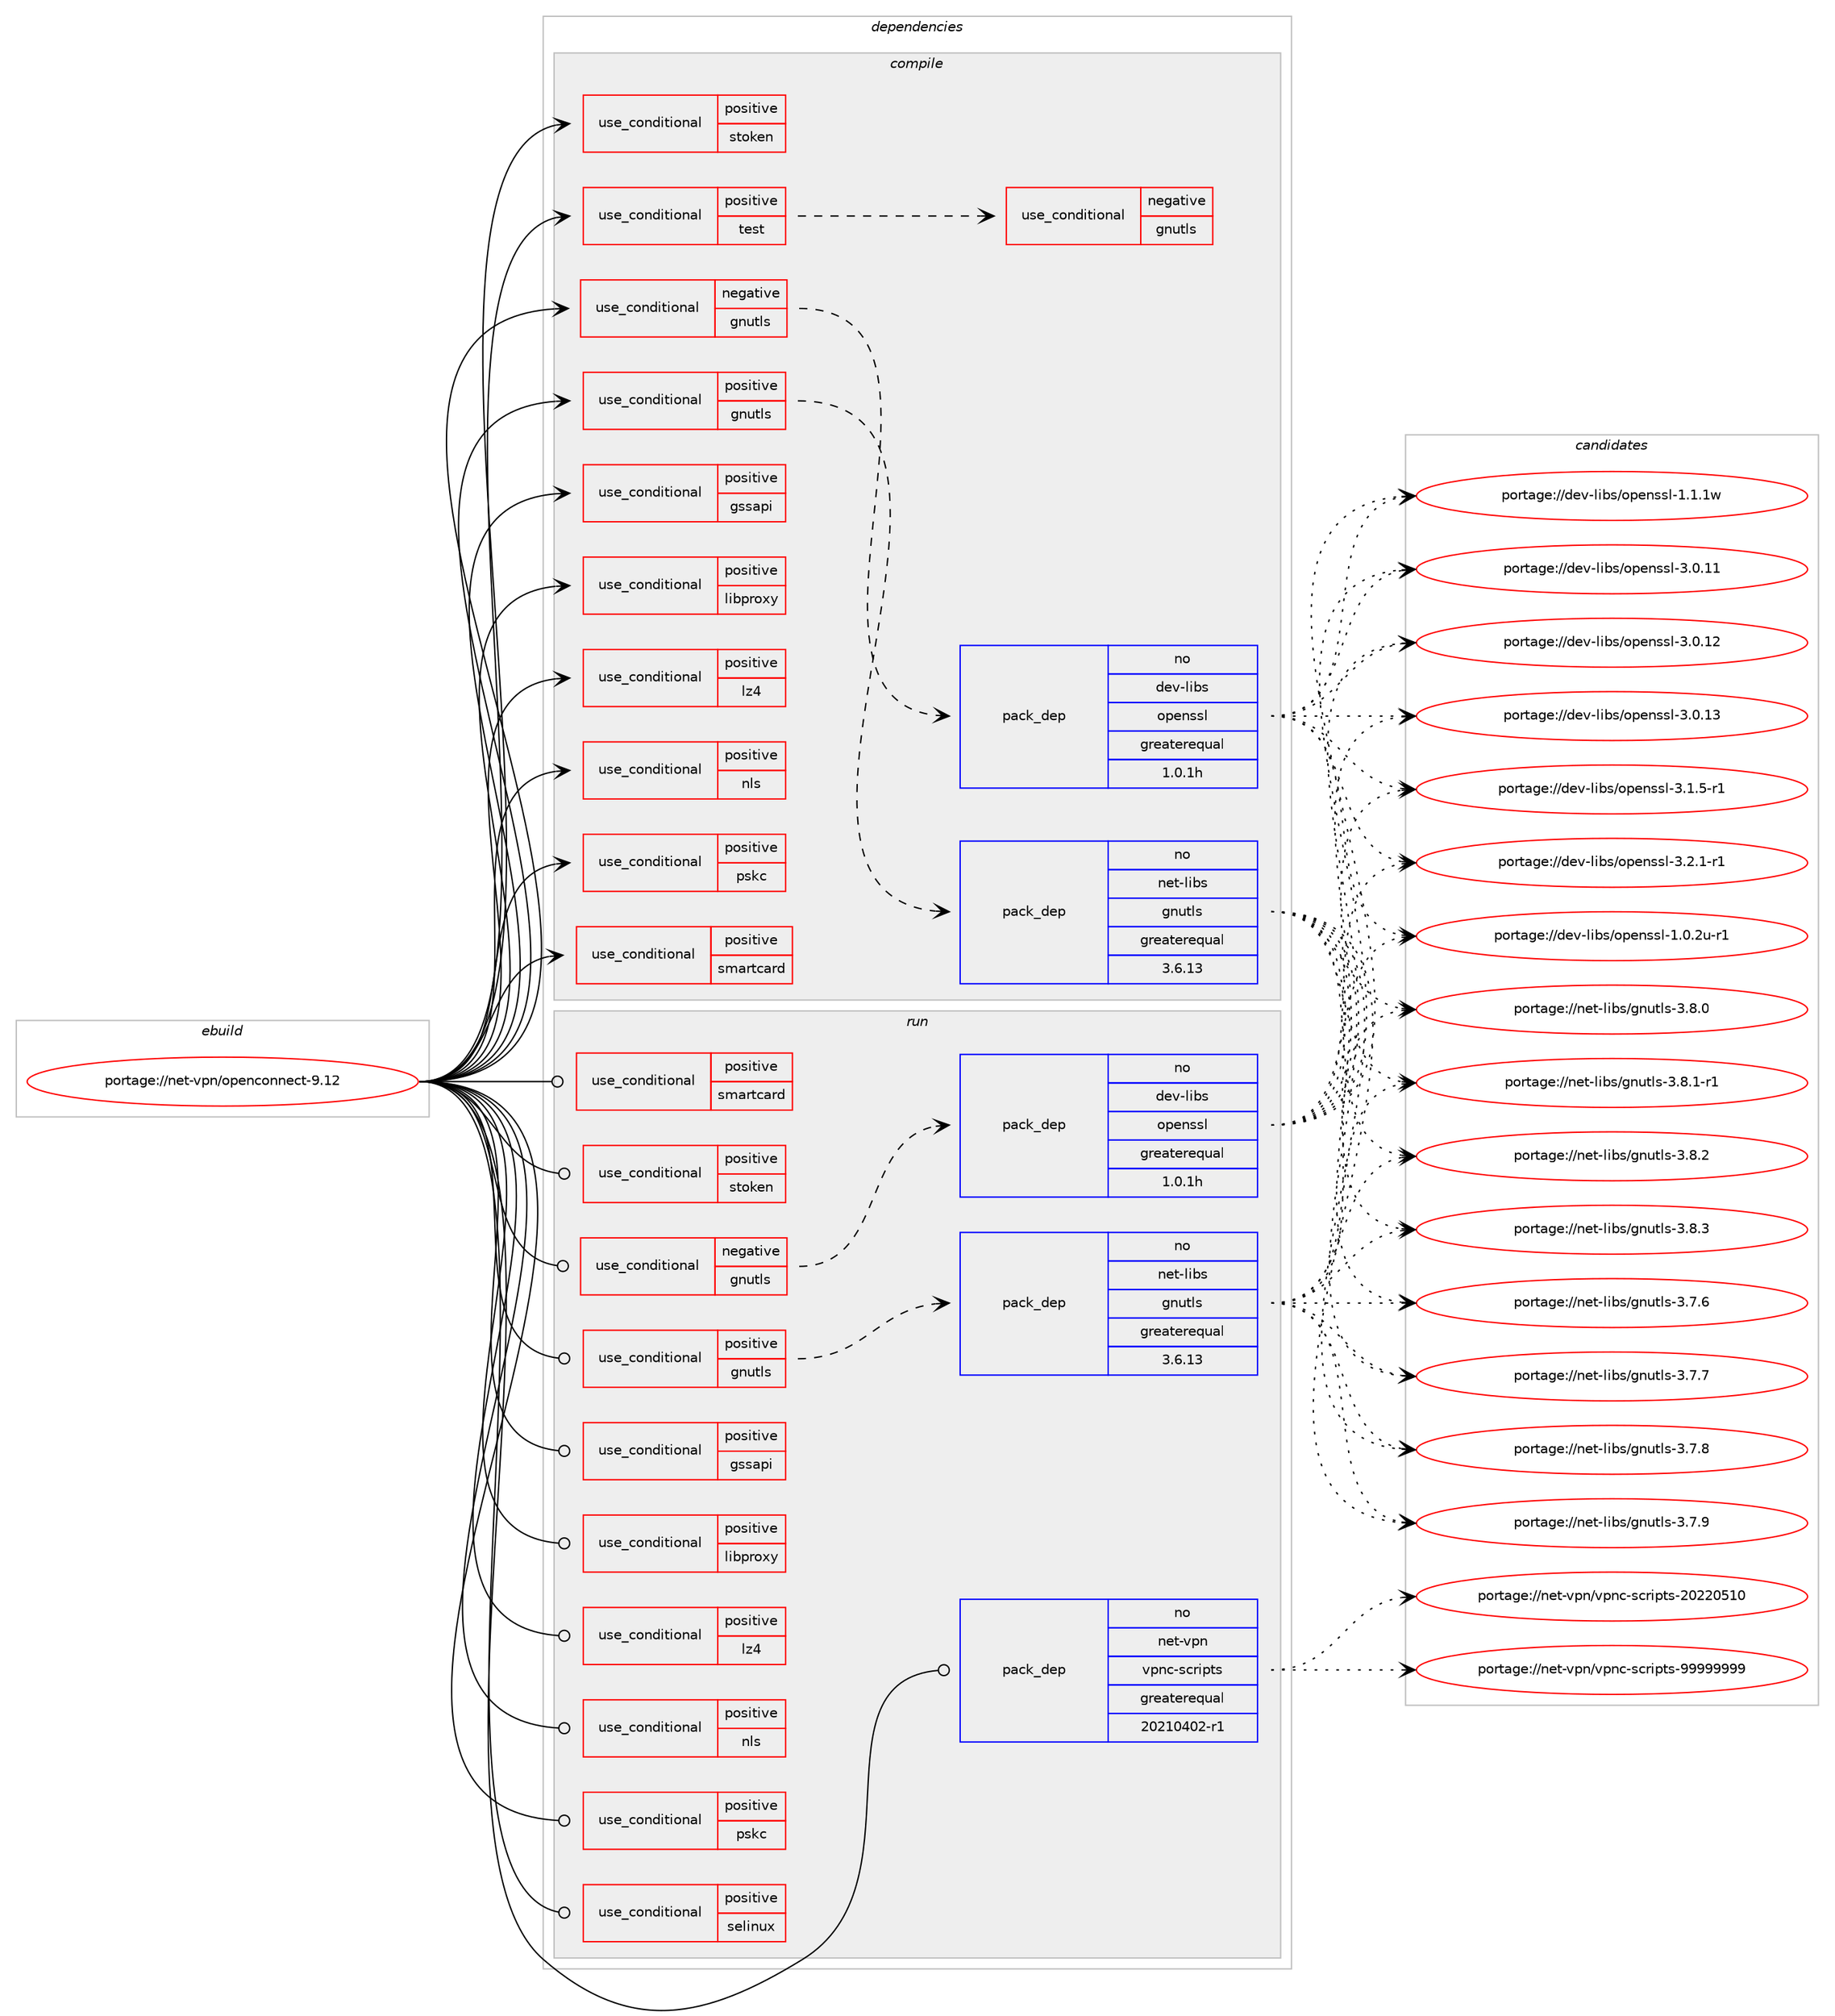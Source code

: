 digraph prolog {

# *************
# Graph options
# *************

newrank=true;
concentrate=true;
compound=true;
graph [rankdir=LR,fontname=Helvetica,fontsize=10,ranksep=1.5];#, ranksep=2.5, nodesep=0.2];
edge  [arrowhead=vee];
node  [fontname=Helvetica,fontsize=10];

# **********
# The ebuild
# **********

subgraph cluster_leftcol {
color=gray;
rank=same;
label=<<i>ebuild</i>>;
id [label="portage://net-vpn/openconnect-9.12", color=red, width=4, href="../net-vpn/openconnect-9.12.svg"];
}

# ****************
# The dependencies
# ****************

subgraph cluster_midcol {
color=gray;
label=<<i>dependencies</i>>;
subgraph cluster_compile {
fillcolor="#eeeeee";
style=filled;
label=<<i>compile</i>>;
subgraph cond6200 {
dependency8729 [label=<<TABLE BORDER="0" CELLBORDER="1" CELLSPACING="0" CELLPADDING="4"><TR><TD ROWSPAN="3" CELLPADDING="10">use_conditional</TD></TR><TR><TD>negative</TD></TR><TR><TD>gnutls</TD></TR></TABLE>>, shape=none, color=red];
subgraph pack2447 {
dependency8730 [label=<<TABLE BORDER="0" CELLBORDER="1" CELLSPACING="0" CELLPADDING="4" WIDTH="220"><TR><TD ROWSPAN="6" CELLPADDING="30">pack_dep</TD></TR><TR><TD WIDTH="110">no</TD></TR><TR><TD>dev-libs</TD></TR><TR><TD>openssl</TD></TR><TR><TD>greaterequal</TD></TR><TR><TD>1.0.1h</TD></TR></TABLE>>, shape=none, color=blue];
}
dependency8729:e -> dependency8730:w [weight=20,style="dashed",arrowhead="vee"];
# *** BEGIN UNKNOWN DEPENDENCY TYPE (TODO) ***
# dependency8729 -> package_dependency(portage://net-vpn/openconnect-9.12,install,no,dev-libs,libp11,none,[,,],[],[])
# *** END UNKNOWN DEPENDENCY TYPE (TODO) ***

}
id:e -> dependency8729:w [weight=20,style="solid",arrowhead="vee"];
subgraph cond6201 {
dependency8731 [label=<<TABLE BORDER="0" CELLBORDER="1" CELLSPACING="0" CELLPADDING="4"><TR><TD ROWSPAN="3" CELLPADDING="10">use_conditional</TD></TR><TR><TD>positive</TD></TR><TR><TD>gnutls</TD></TR></TABLE>>, shape=none, color=red];
# *** BEGIN UNKNOWN DEPENDENCY TYPE (TODO) ***
# dependency8731 -> package_dependency(portage://net-vpn/openconnect-9.12,install,no,app-crypt,trousers,none,[,,],[],[])
# *** END UNKNOWN DEPENDENCY TYPE (TODO) ***

# *** BEGIN UNKNOWN DEPENDENCY TYPE (TODO) ***
# dependency8731 -> package_dependency(portage://net-vpn/openconnect-9.12,install,no,app-misc,ca-certificates,none,[,,],[],[])
# *** END UNKNOWN DEPENDENCY TYPE (TODO) ***

# *** BEGIN UNKNOWN DEPENDENCY TYPE (TODO) ***
# dependency8731 -> package_dependency(portage://net-vpn/openconnect-9.12,install,no,dev-libs,nettle,none,[,,],[],[])
# *** END UNKNOWN DEPENDENCY TYPE (TODO) ***

subgraph pack2448 {
dependency8732 [label=<<TABLE BORDER="0" CELLBORDER="1" CELLSPACING="0" CELLPADDING="4" WIDTH="220"><TR><TD ROWSPAN="6" CELLPADDING="30">pack_dep</TD></TR><TR><TD WIDTH="110">no</TD></TR><TR><TD>net-libs</TD></TR><TR><TD>gnutls</TD></TR><TR><TD>greaterequal</TD></TR><TR><TD>3.6.13</TD></TR></TABLE>>, shape=none, color=blue];
}
dependency8731:e -> dependency8732:w [weight=20,style="dashed",arrowhead="vee"];
# *** BEGIN UNKNOWN DEPENDENCY TYPE (TODO) ***
# dependency8731 -> package_dependency(portage://net-vpn/openconnect-9.12,install,no,dev-libs,libtasn1,none,[,,],[slot(0),equal],[])
# *** END UNKNOWN DEPENDENCY TYPE (TODO) ***

# *** BEGIN UNKNOWN DEPENDENCY TYPE (TODO) ***
# dependency8731 -> package_dependency(portage://net-vpn/openconnect-9.12,install,no,app-crypt,tpm2-tss,none,[,,],any_same_slot,[])
# *** END UNKNOWN DEPENDENCY TYPE (TODO) ***

}
id:e -> dependency8731:w [weight=20,style="solid",arrowhead="vee"];
subgraph cond6202 {
dependency8733 [label=<<TABLE BORDER="0" CELLBORDER="1" CELLSPACING="0" CELLPADDING="4"><TR><TD ROWSPAN="3" CELLPADDING="10">use_conditional</TD></TR><TR><TD>positive</TD></TR><TR><TD>gssapi</TD></TR></TABLE>>, shape=none, color=red];
# *** BEGIN UNKNOWN DEPENDENCY TYPE (TODO) ***
# dependency8733 -> package_dependency(portage://net-vpn/openconnect-9.12,install,no,virtual,krb5,none,[,,],[],[])
# *** END UNKNOWN DEPENDENCY TYPE (TODO) ***

}
id:e -> dependency8733:w [weight=20,style="solid",arrowhead="vee"];
subgraph cond6203 {
dependency8734 [label=<<TABLE BORDER="0" CELLBORDER="1" CELLSPACING="0" CELLPADDING="4"><TR><TD ROWSPAN="3" CELLPADDING="10">use_conditional</TD></TR><TR><TD>positive</TD></TR><TR><TD>libproxy</TD></TR></TABLE>>, shape=none, color=red];
# *** BEGIN UNKNOWN DEPENDENCY TYPE (TODO) ***
# dependency8734 -> package_dependency(portage://net-vpn/openconnect-9.12,install,no,net-libs,libproxy,none,[,,],[],[])
# *** END UNKNOWN DEPENDENCY TYPE (TODO) ***

}
id:e -> dependency8734:w [weight=20,style="solid",arrowhead="vee"];
subgraph cond6204 {
dependency8735 [label=<<TABLE BORDER="0" CELLBORDER="1" CELLSPACING="0" CELLPADDING="4"><TR><TD ROWSPAN="3" CELLPADDING="10">use_conditional</TD></TR><TR><TD>positive</TD></TR><TR><TD>lz4</TD></TR></TABLE>>, shape=none, color=red];
# *** BEGIN UNKNOWN DEPENDENCY TYPE (TODO) ***
# dependency8735 -> package_dependency(portage://net-vpn/openconnect-9.12,install,no,app-arch,lz4,none,[,,],any_same_slot,[])
# *** END UNKNOWN DEPENDENCY TYPE (TODO) ***

}
id:e -> dependency8735:w [weight=20,style="solid",arrowhead="vee"];
subgraph cond6205 {
dependency8736 [label=<<TABLE BORDER="0" CELLBORDER="1" CELLSPACING="0" CELLPADDING="4"><TR><TD ROWSPAN="3" CELLPADDING="10">use_conditional</TD></TR><TR><TD>positive</TD></TR><TR><TD>nls</TD></TR></TABLE>>, shape=none, color=red];
# *** BEGIN UNKNOWN DEPENDENCY TYPE (TODO) ***
# dependency8736 -> package_dependency(portage://net-vpn/openconnect-9.12,install,no,virtual,libintl,none,[,,],[],[])
# *** END UNKNOWN DEPENDENCY TYPE (TODO) ***

}
id:e -> dependency8736:w [weight=20,style="solid",arrowhead="vee"];
subgraph cond6206 {
dependency8737 [label=<<TABLE BORDER="0" CELLBORDER="1" CELLSPACING="0" CELLPADDING="4"><TR><TD ROWSPAN="3" CELLPADDING="10">use_conditional</TD></TR><TR><TD>positive</TD></TR><TR><TD>pskc</TD></TR></TABLE>>, shape=none, color=red];
# *** BEGIN UNKNOWN DEPENDENCY TYPE (TODO) ***
# dependency8737 -> package_dependency(portage://net-vpn/openconnect-9.12,install,no,sys-auth,oath-toolkit,none,[,,],[],[use(enable(pskc),positive)])
# *** END UNKNOWN DEPENDENCY TYPE (TODO) ***

}
id:e -> dependency8737:w [weight=20,style="solid",arrowhead="vee"];
subgraph cond6207 {
dependency8738 [label=<<TABLE BORDER="0" CELLBORDER="1" CELLSPACING="0" CELLPADDING="4"><TR><TD ROWSPAN="3" CELLPADDING="10">use_conditional</TD></TR><TR><TD>positive</TD></TR><TR><TD>smartcard</TD></TR></TABLE>>, shape=none, color=red];
# *** BEGIN UNKNOWN DEPENDENCY TYPE (TODO) ***
# dependency8738 -> package_dependency(portage://net-vpn/openconnect-9.12,install,no,sys-apps,pcsc-lite,none,[,,],[slot(0),equal],[])
# *** END UNKNOWN DEPENDENCY TYPE (TODO) ***

}
id:e -> dependency8738:w [weight=20,style="solid",arrowhead="vee"];
subgraph cond6208 {
dependency8739 [label=<<TABLE BORDER="0" CELLBORDER="1" CELLSPACING="0" CELLPADDING="4"><TR><TD ROWSPAN="3" CELLPADDING="10">use_conditional</TD></TR><TR><TD>positive</TD></TR><TR><TD>stoken</TD></TR></TABLE>>, shape=none, color=red];
# *** BEGIN UNKNOWN DEPENDENCY TYPE (TODO) ***
# dependency8739 -> package_dependency(portage://net-vpn/openconnect-9.12,install,no,app-crypt,stoken,none,[,,],[],[])
# *** END UNKNOWN DEPENDENCY TYPE (TODO) ***

}
id:e -> dependency8739:w [weight=20,style="solid",arrowhead="vee"];
subgraph cond6209 {
dependency8740 [label=<<TABLE BORDER="0" CELLBORDER="1" CELLSPACING="0" CELLPADDING="4"><TR><TD ROWSPAN="3" CELLPADDING="10">use_conditional</TD></TR><TR><TD>positive</TD></TR><TR><TD>test</TD></TR></TABLE>>, shape=none, color=red];
# *** BEGIN UNKNOWN DEPENDENCY TYPE (TODO) ***
# dependency8740 -> package_dependency(portage://net-vpn/openconnect-9.12,install,no,net-libs,socket_wrapper,none,[,,],[],[])
# *** END UNKNOWN DEPENDENCY TYPE (TODO) ***

# *** BEGIN UNKNOWN DEPENDENCY TYPE (TODO) ***
# dependency8740 -> package_dependency(portage://net-vpn/openconnect-9.12,install,no,sys-libs,uid_wrapper,none,[,,],[],[])
# *** END UNKNOWN DEPENDENCY TYPE (TODO) ***

subgraph cond6210 {
dependency8741 [label=<<TABLE BORDER="0" CELLBORDER="1" CELLSPACING="0" CELLPADDING="4"><TR><TD ROWSPAN="3" CELLPADDING="10">use_conditional</TD></TR><TR><TD>negative</TD></TR><TR><TD>gnutls</TD></TR></TABLE>>, shape=none, color=red];
# *** BEGIN UNKNOWN DEPENDENCY TYPE (TODO) ***
# dependency8741 -> package_dependency(portage://net-vpn/openconnect-9.12,install,no,dev-libs,openssl,none,[,,],[slot(0)],[use(enable(weak-ssl-ciphers),negative)])
# *** END UNKNOWN DEPENDENCY TYPE (TODO) ***

}
dependency8740:e -> dependency8741:w [weight=20,style="dashed",arrowhead="vee"];
}
id:e -> dependency8740:w [weight=20,style="solid",arrowhead="vee"];
# *** BEGIN UNKNOWN DEPENDENCY TYPE (TODO) ***
# id -> package_dependency(portage://net-vpn/openconnect-9.12,install,no,app-crypt,p11-kit,none,[,,],[],[])
# *** END UNKNOWN DEPENDENCY TYPE (TODO) ***

# *** BEGIN UNKNOWN DEPENDENCY TYPE (TODO) ***
# id -> package_dependency(portage://net-vpn/openconnect-9.12,install,no,dev-libs,json-parser,none,[,,],[slot(0),equal],[])
# *** END UNKNOWN DEPENDENCY TYPE (TODO) ***

# *** BEGIN UNKNOWN DEPENDENCY TYPE (TODO) ***
# id -> package_dependency(portage://net-vpn/openconnect-9.12,install,no,dev-libs,libxml2,none,[,,],[],[])
# *** END UNKNOWN DEPENDENCY TYPE (TODO) ***

# *** BEGIN UNKNOWN DEPENDENCY TYPE (TODO) ***
# id -> package_dependency(portage://net-vpn/openconnect-9.12,install,no,sys-libs,zlib,none,[,,],[],[])
# *** END UNKNOWN DEPENDENCY TYPE (TODO) ***

}
subgraph cluster_compileandrun {
fillcolor="#eeeeee";
style=filled;
label=<<i>compile and run</i>>;
}
subgraph cluster_run {
fillcolor="#eeeeee";
style=filled;
label=<<i>run</i>>;
subgraph cond6211 {
dependency8742 [label=<<TABLE BORDER="0" CELLBORDER="1" CELLSPACING="0" CELLPADDING="4"><TR><TD ROWSPAN="3" CELLPADDING="10">use_conditional</TD></TR><TR><TD>negative</TD></TR><TR><TD>gnutls</TD></TR></TABLE>>, shape=none, color=red];
subgraph pack2449 {
dependency8743 [label=<<TABLE BORDER="0" CELLBORDER="1" CELLSPACING="0" CELLPADDING="4" WIDTH="220"><TR><TD ROWSPAN="6" CELLPADDING="30">pack_dep</TD></TR><TR><TD WIDTH="110">no</TD></TR><TR><TD>dev-libs</TD></TR><TR><TD>openssl</TD></TR><TR><TD>greaterequal</TD></TR><TR><TD>1.0.1h</TD></TR></TABLE>>, shape=none, color=blue];
}
dependency8742:e -> dependency8743:w [weight=20,style="dashed",arrowhead="vee"];
# *** BEGIN UNKNOWN DEPENDENCY TYPE (TODO) ***
# dependency8742 -> package_dependency(portage://net-vpn/openconnect-9.12,run,no,dev-libs,libp11,none,[,,],[],[])
# *** END UNKNOWN DEPENDENCY TYPE (TODO) ***

}
id:e -> dependency8742:w [weight=20,style="solid",arrowhead="odot"];
subgraph cond6212 {
dependency8744 [label=<<TABLE BORDER="0" CELLBORDER="1" CELLSPACING="0" CELLPADDING="4"><TR><TD ROWSPAN="3" CELLPADDING="10">use_conditional</TD></TR><TR><TD>positive</TD></TR><TR><TD>gnutls</TD></TR></TABLE>>, shape=none, color=red];
# *** BEGIN UNKNOWN DEPENDENCY TYPE (TODO) ***
# dependency8744 -> package_dependency(portage://net-vpn/openconnect-9.12,run,no,app-crypt,trousers,none,[,,],[],[])
# *** END UNKNOWN DEPENDENCY TYPE (TODO) ***

# *** BEGIN UNKNOWN DEPENDENCY TYPE (TODO) ***
# dependency8744 -> package_dependency(portage://net-vpn/openconnect-9.12,run,no,app-misc,ca-certificates,none,[,,],[],[])
# *** END UNKNOWN DEPENDENCY TYPE (TODO) ***

# *** BEGIN UNKNOWN DEPENDENCY TYPE (TODO) ***
# dependency8744 -> package_dependency(portage://net-vpn/openconnect-9.12,run,no,dev-libs,nettle,none,[,,],[],[])
# *** END UNKNOWN DEPENDENCY TYPE (TODO) ***

subgraph pack2450 {
dependency8745 [label=<<TABLE BORDER="0" CELLBORDER="1" CELLSPACING="0" CELLPADDING="4" WIDTH="220"><TR><TD ROWSPAN="6" CELLPADDING="30">pack_dep</TD></TR><TR><TD WIDTH="110">no</TD></TR><TR><TD>net-libs</TD></TR><TR><TD>gnutls</TD></TR><TR><TD>greaterequal</TD></TR><TR><TD>3.6.13</TD></TR></TABLE>>, shape=none, color=blue];
}
dependency8744:e -> dependency8745:w [weight=20,style="dashed",arrowhead="vee"];
# *** BEGIN UNKNOWN DEPENDENCY TYPE (TODO) ***
# dependency8744 -> package_dependency(portage://net-vpn/openconnect-9.12,run,no,dev-libs,libtasn1,none,[,,],[slot(0),equal],[])
# *** END UNKNOWN DEPENDENCY TYPE (TODO) ***

# *** BEGIN UNKNOWN DEPENDENCY TYPE (TODO) ***
# dependency8744 -> package_dependency(portage://net-vpn/openconnect-9.12,run,no,app-crypt,tpm2-tss,none,[,,],any_same_slot,[])
# *** END UNKNOWN DEPENDENCY TYPE (TODO) ***

}
id:e -> dependency8744:w [weight=20,style="solid",arrowhead="odot"];
subgraph cond6213 {
dependency8746 [label=<<TABLE BORDER="0" CELLBORDER="1" CELLSPACING="0" CELLPADDING="4"><TR><TD ROWSPAN="3" CELLPADDING="10">use_conditional</TD></TR><TR><TD>positive</TD></TR><TR><TD>gssapi</TD></TR></TABLE>>, shape=none, color=red];
# *** BEGIN UNKNOWN DEPENDENCY TYPE (TODO) ***
# dependency8746 -> package_dependency(portage://net-vpn/openconnect-9.12,run,no,virtual,krb5,none,[,,],[],[])
# *** END UNKNOWN DEPENDENCY TYPE (TODO) ***

}
id:e -> dependency8746:w [weight=20,style="solid",arrowhead="odot"];
subgraph cond6214 {
dependency8747 [label=<<TABLE BORDER="0" CELLBORDER="1" CELLSPACING="0" CELLPADDING="4"><TR><TD ROWSPAN="3" CELLPADDING="10">use_conditional</TD></TR><TR><TD>positive</TD></TR><TR><TD>libproxy</TD></TR></TABLE>>, shape=none, color=red];
# *** BEGIN UNKNOWN DEPENDENCY TYPE (TODO) ***
# dependency8747 -> package_dependency(portage://net-vpn/openconnect-9.12,run,no,net-libs,libproxy,none,[,,],[],[])
# *** END UNKNOWN DEPENDENCY TYPE (TODO) ***

}
id:e -> dependency8747:w [weight=20,style="solid",arrowhead="odot"];
subgraph cond6215 {
dependency8748 [label=<<TABLE BORDER="0" CELLBORDER="1" CELLSPACING="0" CELLPADDING="4"><TR><TD ROWSPAN="3" CELLPADDING="10">use_conditional</TD></TR><TR><TD>positive</TD></TR><TR><TD>lz4</TD></TR></TABLE>>, shape=none, color=red];
# *** BEGIN UNKNOWN DEPENDENCY TYPE (TODO) ***
# dependency8748 -> package_dependency(portage://net-vpn/openconnect-9.12,run,no,app-arch,lz4,none,[,,],any_same_slot,[])
# *** END UNKNOWN DEPENDENCY TYPE (TODO) ***

}
id:e -> dependency8748:w [weight=20,style="solid",arrowhead="odot"];
subgraph cond6216 {
dependency8749 [label=<<TABLE BORDER="0" CELLBORDER="1" CELLSPACING="0" CELLPADDING="4"><TR><TD ROWSPAN="3" CELLPADDING="10">use_conditional</TD></TR><TR><TD>positive</TD></TR><TR><TD>nls</TD></TR></TABLE>>, shape=none, color=red];
# *** BEGIN UNKNOWN DEPENDENCY TYPE (TODO) ***
# dependency8749 -> package_dependency(portage://net-vpn/openconnect-9.12,run,no,virtual,libintl,none,[,,],[],[])
# *** END UNKNOWN DEPENDENCY TYPE (TODO) ***

}
id:e -> dependency8749:w [weight=20,style="solid",arrowhead="odot"];
subgraph cond6217 {
dependency8750 [label=<<TABLE BORDER="0" CELLBORDER="1" CELLSPACING="0" CELLPADDING="4"><TR><TD ROWSPAN="3" CELLPADDING="10">use_conditional</TD></TR><TR><TD>positive</TD></TR><TR><TD>pskc</TD></TR></TABLE>>, shape=none, color=red];
# *** BEGIN UNKNOWN DEPENDENCY TYPE (TODO) ***
# dependency8750 -> package_dependency(portage://net-vpn/openconnect-9.12,run,no,sys-auth,oath-toolkit,none,[,,],[],[use(enable(pskc),positive)])
# *** END UNKNOWN DEPENDENCY TYPE (TODO) ***

}
id:e -> dependency8750:w [weight=20,style="solid",arrowhead="odot"];
subgraph cond6218 {
dependency8751 [label=<<TABLE BORDER="0" CELLBORDER="1" CELLSPACING="0" CELLPADDING="4"><TR><TD ROWSPAN="3" CELLPADDING="10">use_conditional</TD></TR><TR><TD>positive</TD></TR><TR><TD>selinux</TD></TR></TABLE>>, shape=none, color=red];
# *** BEGIN UNKNOWN DEPENDENCY TYPE (TODO) ***
# dependency8751 -> package_dependency(portage://net-vpn/openconnect-9.12,run,no,sec-policy,selinux-vpn,none,[,,],[],[])
# *** END UNKNOWN DEPENDENCY TYPE (TODO) ***

}
id:e -> dependency8751:w [weight=20,style="solid",arrowhead="odot"];
subgraph cond6219 {
dependency8752 [label=<<TABLE BORDER="0" CELLBORDER="1" CELLSPACING="0" CELLPADDING="4"><TR><TD ROWSPAN="3" CELLPADDING="10">use_conditional</TD></TR><TR><TD>positive</TD></TR><TR><TD>smartcard</TD></TR></TABLE>>, shape=none, color=red];
# *** BEGIN UNKNOWN DEPENDENCY TYPE (TODO) ***
# dependency8752 -> package_dependency(portage://net-vpn/openconnect-9.12,run,no,sys-apps,pcsc-lite,none,[,,],[slot(0),equal],[])
# *** END UNKNOWN DEPENDENCY TYPE (TODO) ***

}
id:e -> dependency8752:w [weight=20,style="solid",arrowhead="odot"];
subgraph cond6220 {
dependency8753 [label=<<TABLE BORDER="0" CELLBORDER="1" CELLSPACING="0" CELLPADDING="4"><TR><TD ROWSPAN="3" CELLPADDING="10">use_conditional</TD></TR><TR><TD>positive</TD></TR><TR><TD>stoken</TD></TR></TABLE>>, shape=none, color=red];
# *** BEGIN UNKNOWN DEPENDENCY TYPE (TODO) ***
# dependency8753 -> package_dependency(portage://net-vpn/openconnect-9.12,run,no,app-crypt,stoken,none,[,,],[],[])
# *** END UNKNOWN DEPENDENCY TYPE (TODO) ***

}
id:e -> dependency8753:w [weight=20,style="solid",arrowhead="odot"];
# *** BEGIN UNKNOWN DEPENDENCY TYPE (TODO) ***
# id -> package_dependency(portage://net-vpn/openconnect-9.12,run,no,app-crypt,p11-kit,none,[,,],[],[])
# *** END UNKNOWN DEPENDENCY TYPE (TODO) ***

# *** BEGIN UNKNOWN DEPENDENCY TYPE (TODO) ***
# id -> package_dependency(portage://net-vpn/openconnect-9.12,run,no,dev-libs,json-parser,none,[,,],[slot(0),equal],[])
# *** END UNKNOWN DEPENDENCY TYPE (TODO) ***

# *** BEGIN UNKNOWN DEPENDENCY TYPE (TODO) ***
# id -> package_dependency(portage://net-vpn/openconnect-9.12,run,no,dev-libs,libxml2,none,[,,],[],[])
# *** END UNKNOWN DEPENDENCY TYPE (TODO) ***

subgraph pack2451 {
dependency8754 [label=<<TABLE BORDER="0" CELLBORDER="1" CELLSPACING="0" CELLPADDING="4" WIDTH="220"><TR><TD ROWSPAN="6" CELLPADDING="30">pack_dep</TD></TR><TR><TD WIDTH="110">no</TD></TR><TR><TD>net-vpn</TD></TR><TR><TD>vpnc-scripts</TD></TR><TR><TD>greaterequal</TD></TR><TR><TD>20210402-r1</TD></TR></TABLE>>, shape=none, color=blue];
}
id:e -> dependency8754:w [weight=20,style="solid",arrowhead="odot"];
# *** BEGIN UNKNOWN DEPENDENCY TYPE (TODO) ***
# id -> package_dependency(portage://net-vpn/openconnect-9.12,run,no,sys-apps,iproute2,none,[,,],[],[])
# *** END UNKNOWN DEPENDENCY TYPE (TODO) ***

# *** BEGIN UNKNOWN DEPENDENCY TYPE (TODO) ***
# id -> package_dependency(portage://net-vpn/openconnect-9.12,run,no,sys-libs,zlib,none,[,,],[],[])
# *** END UNKNOWN DEPENDENCY TYPE (TODO) ***

}
}

# **************
# The candidates
# **************

subgraph cluster_choices {
rank=same;
color=gray;
label=<<i>candidates</i>>;

subgraph choice2447 {
color=black;
nodesep=1;
choice1001011184510810598115471111121011101151151084549464846501174511449 [label="portage://dev-libs/openssl-1.0.2u-r1", color=red, width=4,href="../dev-libs/openssl-1.0.2u-r1.svg"];
choice100101118451081059811547111112101110115115108454946494649119 [label="portage://dev-libs/openssl-1.1.1w", color=red, width=4,href="../dev-libs/openssl-1.1.1w.svg"];
choice10010111845108105981154711111210111011511510845514648464949 [label="portage://dev-libs/openssl-3.0.11", color=red, width=4,href="../dev-libs/openssl-3.0.11.svg"];
choice10010111845108105981154711111210111011511510845514648464950 [label="portage://dev-libs/openssl-3.0.12", color=red, width=4,href="../dev-libs/openssl-3.0.12.svg"];
choice10010111845108105981154711111210111011511510845514648464951 [label="portage://dev-libs/openssl-3.0.13", color=red, width=4,href="../dev-libs/openssl-3.0.13.svg"];
choice1001011184510810598115471111121011101151151084551464946534511449 [label="portage://dev-libs/openssl-3.1.5-r1", color=red, width=4,href="../dev-libs/openssl-3.1.5-r1.svg"];
choice1001011184510810598115471111121011101151151084551465046494511449 [label="portage://dev-libs/openssl-3.2.1-r1", color=red, width=4,href="../dev-libs/openssl-3.2.1-r1.svg"];
dependency8730:e -> choice1001011184510810598115471111121011101151151084549464846501174511449:w [style=dotted,weight="100"];
dependency8730:e -> choice100101118451081059811547111112101110115115108454946494649119:w [style=dotted,weight="100"];
dependency8730:e -> choice10010111845108105981154711111210111011511510845514648464949:w [style=dotted,weight="100"];
dependency8730:e -> choice10010111845108105981154711111210111011511510845514648464950:w [style=dotted,weight="100"];
dependency8730:e -> choice10010111845108105981154711111210111011511510845514648464951:w [style=dotted,weight="100"];
dependency8730:e -> choice1001011184510810598115471111121011101151151084551464946534511449:w [style=dotted,weight="100"];
dependency8730:e -> choice1001011184510810598115471111121011101151151084551465046494511449:w [style=dotted,weight="100"];
}
subgraph choice2448 {
color=black;
nodesep=1;
choice110101116451081059811547103110117116108115455146554654 [label="portage://net-libs/gnutls-3.7.6", color=red, width=4,href="../net-libs/gnutls-3.7.6.svg"];
choice110101116451081059811547103110117116108115455146554655 [label="portage://net-libs/gnutls-3.7.7", color=red, width=4,href="../net-libs/gnutls-3.7.7.svg"];
choice110101116451081059811547103110117116108115455146554656 [label="portage://net-libs/gnutls-3.7.8", color=red, width=4,href="../net-libs/gnutls-3.7.8.svg"];
choice110101116451081059811547103110117116108115455146554657 [label="portage://net-libs/gnutls-3.7.9", color=red, width=4,href="../net-libs/gnutls-3.7.9.svg"];
choice110101116451081059811547103110117116108115455146564648 [label="portage://net-libs/gnutls-3.8.0", color=red, width=4,href="../net-libs/gnutls-3.8.0.svg"];
choice1101011164510810598115471031101171161081154551465646494511449 [label="portage://net-libs/gnutls-3.8.1-r1", color=red, width=4,href="../net-libs/gnutls-3.8.1-r1.svg"];
choice110101116451081059811547103110117116108115455146564650 [label="portage://net-libs/gnutls-3.8.2", color=red, width=4,href="../net-libs/gnutls-3.8.2.svg"];
choice110101116451081059811547103110117116108115455146564651 [label="portage://net-libs/gnutls-3.8.3", color=red, width=4,href="../net-libs/gnutls-3.8.3.svg"];
dependency8732:e -> choice110101116451081059811547103110117116108115455146554654:w [style=dotted,weight="100"];
dependency8732:e -> choice110101116451081059811547103110117116108115455146554655:w [style=dotted,weight="100"];
dependency8732:e -> choice110101116451081059811547103110117116108115455146554656:w [style=dotted,weight="100"];
dependency8732:e -> choice110101116451081059811547103110117116108115455146554657:w [style=dotted,weight="100"];
dependency8732:e -> choice110101116451081059811547103110117116108115455146564648:w [style=dotted,weight="100"];
dependency8732:e -> choice1101011164510810598115471031101171161081154551465646494511449:w [style=dotted,weight="100"];
dependency8732:e -> choice110101116451081059811547103110117116108115455146564650:w [style=dotted,weight="100"];
dependency8732:e -> choice110101116451081059811547103110117116108115455146564651:w [style=dotted,weight="100"];
}
subgraph choice2449 {
color=black;
nodesep=1;
choice1001011184510810598115471111121011101151151084549464846501174511449 [label="portage://dev-libs/openssl-1.0.2u-r1", color=red, width=4,href="../dev-libs/openssl-1.0.2u-r1.svg"];
choice100101118451081059811547111112101110115115108454946494649119 [label="portage://dev-libs/openssl-1.1.1w", color=red, width=4,href="../dev-libs/openssl-1.1.1w.svg"];
choice10010111845108105981154711111210111011511510845514648464949 [label="portage://dev-libs/openssl-3.0.11", color=red, width=4,href="../dev-libs/openssl-3.0.11.svg"];
choice10010111845108105981154711111210111011511510845514648464950 [label="portage://dev-libs/openssl-3.0.12", color=red, width=4,href="../dev-libs/openssl-3.0.12.svg"];
choice10010111845108105981154711111210111011511510845514648464951 [label="portage://dev-libs/openssl-3.0.13", color=red, width=4,href="../dev-libs/openssl-3.0.13.svg"];
choice1001011184510810598115471111121011101151151084551464946534511449 [label="portage://dev-libs/openssl-3.1.5-r1", color=red, width=4,href="../dev-libs/openssl-3.1.5-r1.svg"];
choice1001011184510810598115471111121011101151151084551465046494511449 [label="portage://dev-libs/openssl-3.2.1-r1", color=red, width=4,href="../dev-libs/openssl-3.2.1-r1.svg"];
dependency8743:e -> choice1001011184510810598115471111121011101151151084549464846501174511449:w [style=dotted,weight="100"];
dependency8743:e -> choice100101118451081059811547111112101110115115108454946494649119:w [style=dotted,weight="100"];
dependency8743:e -> choice10010111845108105981154711111210111011511510845514648464949:w [style=dotted,weight="100"];
dependency8743:e -> choice10010111845108105981154711111210111011511510845514648464950:w [style=dotted,weight="100"];
dependency8743:e -> choice10010111845108105981154711111210111011511510845514648464951:w [style=dotted,weight="100"];
dependency8743:e -> choice1001011184510810598115471111121011101151151084551464946534511449:w [style=dotted,weight="100"];
dependency8743:e -> choice1001011184510810598115471111121011101151151084551465046494511449:w [style=dotted,weight="100"];
}
subgraph choice2450 {
color=black;
nodesep=1;
choice110101116451081059811547103110117116108115455146554654 [label="portage://net-libs/gnutls-3.7.6", color=red, width=4,href="../net-libs/gnutls-3.7.6.svg"];
choice110101116451081059811547103110117116108115455146554655 [label="portage://net-libs/gnutls-3.7.7", color=red, width=4,href="../net-libs/gnutls-3.7.7.svg"];
choice110101116451081059811547103110117116108115455146554656 [label="portage://net-libs/gnutls-3.7.8", color=red, width=4,href="../net-libs/gnutls-3.7.8.svg"];
choice110101116451081059811547103110117116108115455146554657 [label="portage://net-libs/gnutls-3.7.9", color=red, width=4,href="../net-libs/gnutls-3.7.9.svg"];
choice110101116451081059811547103110117116108115455146564648 [label="portage://net-libs/gnutls-3.8.0", color=red, width=4,href="../net-libs/gnutls-3.8.0.svg"];
choice1101011164510810598115471031101171161081154551465646494511449 [label="portage://net-libs/gnutls-3.8.1-r1", color=red, width=4,href="../net-libs/gnutls-3.8.1-r1.svg"];
choice110101116451081059811547103110117116108115455146564650 [label="portage://net-libs/gnutls-3.8.2", color=red, width=4,href="../net-libs/gnutls-3.8.2.svg"];
choice110101116451081059811547103110117116108115455146564651 [label="portage://net-libs/gnutls-3.8.3", color=red, width=4,href="../net-libs/gnutls-3.8.3.svg"];
dependency8745:e -> choice110101116451081059811547103110117116108115455146554654:w [style=dotted,weight="100"];
dependency8745:e -> choice110101116451081059811547103110117116108115455146554655:w [style=dotted,weight="100"];
dependency8745:e -> choice110101116451081059811547103110117116108115455146554656:w [style=dotted,weight="100"];
dependency8745:e -> choice110101116451081059811547103110117116108115455146554657:w [style=dotted,weight="100"];
dependency8745:e -> choice110101116451081059811547103110117116108115455146564648:w [style=dotted,weight="100"];
dependency8745:e -> choice1101011164510810598115471031101171161081154551465646494511449:w [style=dotted,weight="100"];
dependency8745:e -> choice110101116451081059811547103110117116108115455146564650:w [style=dotted,weight="100"];
dependency8745:e -> choice110101116451081059811547103110117116108115455146564651:w [style=dotted,weight="100"];
}
subgraph choice2451 {
color=black;
nodesep=1;
choice1101011164511811211047118112110994511599114105112116115455048505048534948 [label="portage://net-vpn/vpnc-scripts-20220510", color=red, width=4,href="../net-vpn/vpnc-scripts-20220510.svg"];
choice1101011164511811211047118112110994511599114105112116115455757575757575757 [label="portage://net-vpn/vpnc-scripts-99999999", color=red, width=4,href="../net-vpn/vpnc-scripts-99999999.svg"];
dependency8754:e -> choice1101011164511811211047118112110994511599114105112116115455048505048534948:w [style=dotted,weight="100"];
dependency8754:e -> choice1101011164511811211047118112110994511599114105112116115455757575757575757:w [style=dotted,weight="100"];
}
}

}
